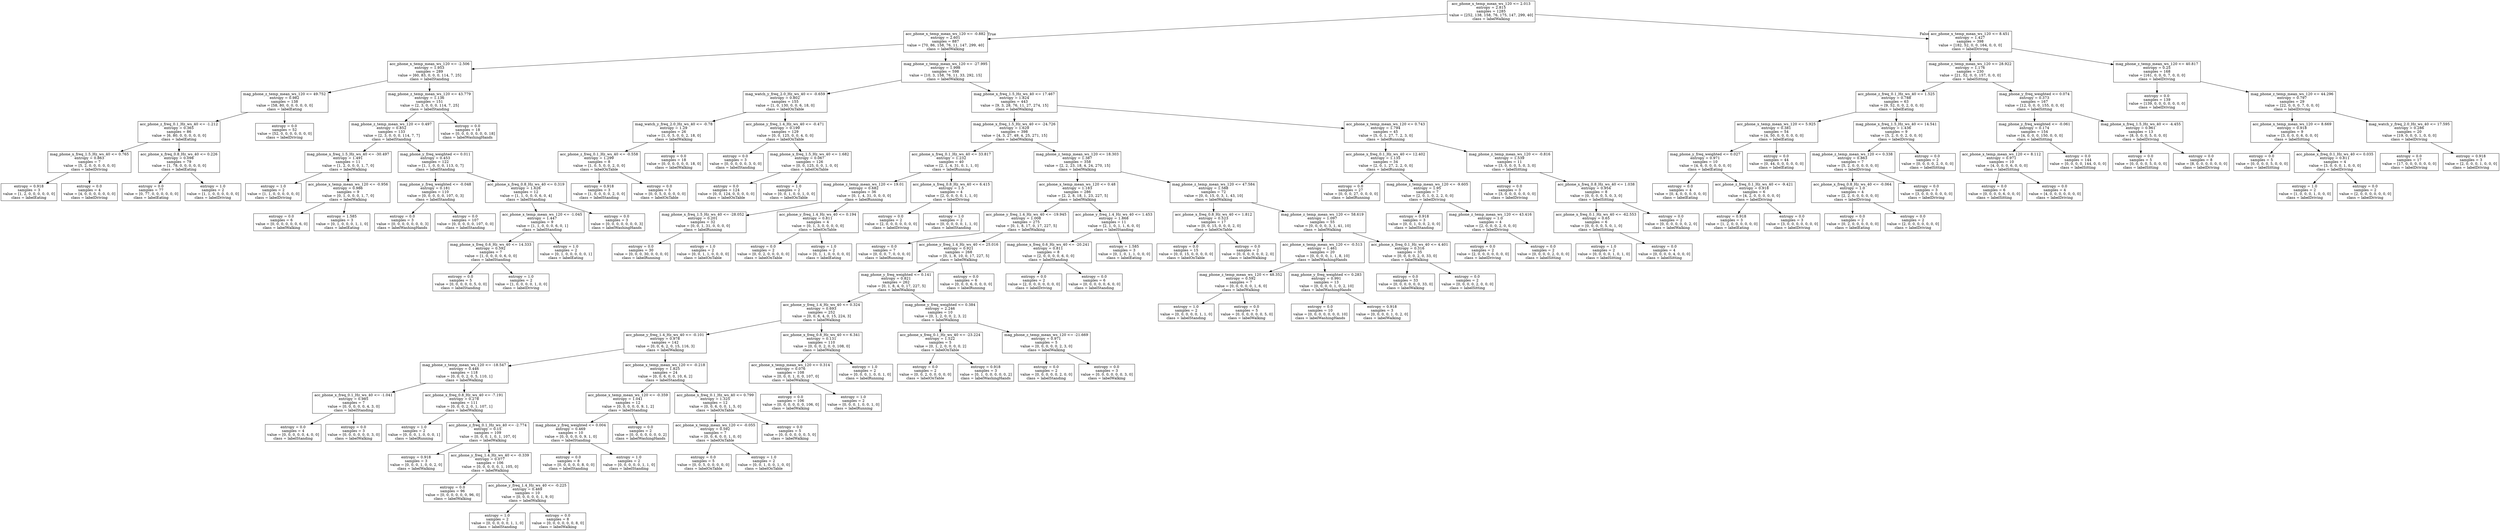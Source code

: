 digraph Tree {
node [shape=box] ;
0 [label="acc_phone_x_temp_mean_ws_120 <= 2.013\nentropy = 2.815\nsamples = 1285\nvalue = [252, 138, 158, 76, 175, 147, 299, 40]\nclass = labelWalking"] ;
1 [label="acc_phone_x_temp_mean_ws_120 <= -0.882\nentropy = 2.601\nsamples = 887\nvalue = [70, 86, 158, 76, 11, 147, 299, 40]\nclass = labelWalking"] ;
0 -> 1 [labeldistance=2.5, labelangle=45, headlabel="True"] ;
2 [label="acc_phone_x_temp_mean_ws_120 <= -2.506\nentropy = 1.953\nsamples = 289\nvalue = [60, 83, 0, 0, 0, 114, 7, 25]\nclass = labelStanding"] ;
1 -> 2 ;
3 [label="mag_phone_z_temp_mean_ws_120 <= 49.752\nentropy = 0.982\nsamples = 138\nvalue = [58, 80, 0, 0, 0, 0, 0, 0]\nclass = labelEating"] ;
2 -> 3 ;
4 [label="acc_phone_z_freq_0.1_Hz_ws_40 <= -1.212\nentropy = 0.365\nsamples = 86\nvalue = [6, 80, 0, 0, 0, 0, 0, 0]\nclass = labelEating"] ;
3 -> 4 ;
5 [label="mag_phone_x_freq_1.5_Hz_ws_40 <= 0.765\nentropy = 0.863\nsamples = 7\nvalue = [5, 2, 0, 0, 0, 0, 0, 0]\nclass = labelDriving"] ;
4 -> 5 ;
6 [label="entropy = 0.918\nsamples = 3\nvalue = [1, 2, 0, 0, 0, 0, 0, 0]\nclass = labelEating"] ;
5 -> 6 ;
7 [label="entropy = 0.0\nsamples = 4\nvalue = [4, 0, 0, 0, 0, 0, 0, 0]\nclass = labelDriving"] ;
5 -> 7 ;
8 [label="acc_phone_x_freq_0.8_Hz_ws_40 <= 0.226\nentropy = 0.098\nsamples = 79\nvalue = [1, 78, 0, 0, 0, 0, 0, 0]\nclass = labelEating"] ;
4 -> 8 ;
9 [label="entropy = 0.0\nsamples = 77\nvalue = [0, 77, 0, 0, 0, 0, 0, 0]\nclass = labelEating"] ;
8 -> 9 ;
10 [label="entropy = 1.0\nsamples = 2\nvalue = [1, 1, 0, 0, 0, 0, 0, 0]\nclass = labelDriving"] ;
8 -> 10 ;
11 [label="entropy = 0.0\nsamples = 52\nvalue = [52, 0, 0, 0, 0, 0, 0, 0]\nclass = labelDriving"] ;
3 -> 11 ;
12 [label="mag_phone_z_temp_mean_ws_120 <= 43.779\nentropy = 1.136\nsamples = 151\nvalue = [2, 3, 0, 0, 0, 114, 7, 25]\nclass = labelStanding"] ;
2 -> 12 ;
13 [label="mag_phone_z_temp_mean_ws_120 <= 0.497\nentropy = 0.852\nsamples = 133\nvalue = [2, 3, 0, 0, 0, 114, 7, 7]\nclass = labelStanding"] ;
12 -> 13 ;
14 [label="mag_phone_x_freq_1.5_Hz_ws_40 <= -30.497\nentropy = 1.491\nsamples = 11\nvalue = [1, 2, 0, 0, 0, 1, 7, 0]\nclass = labelWalking"] ;
13 -> 14 ;
15 [label="entropy = 1.0\nsamples = 2\nvalue = [1, 1, 0, 0, 0, 0, 0, 0]\nclass = labelDriving"] ;
14 -> 15 ;
16 [label="acc_phone_x_temp_mean_ws_120 <= -0.956\nentropy = 0.986\nsamples = 9\nvalue = [0, 1, 0, 0, 0, 1, 7, 0]\nclass = labelWalking"] ;
14 -> 16 ;
17 [label="entropy = 0.0\nsamples = 6\nvalue = [0, 0, 0, 0, 0, 0, 6, 0]\nclass = labelWalking"] ;
16 -> 17 ;
18 [label="entropy = 1.585\nsamples = 3\nvalue = [0, 1, 0, 0, 0, 1, 1, 0]\nclass = labelEating"] ;
16 -> 18 ;
19 [label="mag_phone_y_freq_weighted <= 0.011\nentropy = 0.453\nsamples = 122\nvalue = [1, 1, 0, 0, 0, 113, 0, 7]\nclass = labelStanding"] ;
13 -> 19 ;
20 [label="mag_phone_y_freq_weighted <= -0.048\nentropy = 0.181\nsamples = 110\nvalue = [0, 0, 0, 0, 0, 107, 0, 3]\nclass = labelStanding"] ;
19 -> 20 ;
21 [label="entropy = 0.0\nsamples = 3\nvalue = [0, 0, 0, 0, 0, 0, 0, 3]\nclass = labelWashingHands"] ;
20 -> 21 ;
22 [label="entropy = 0.0\nsamples = 107\nvalue = [0, 0, 0, 0, 0, 107, 0, 0]\nclass = labelStanding"] ;
20 -> 22 ;
23 [label="acc_phone_x_freq_0.8_Hz_ws_40 <= 0.319\nentropy = 1.626\nsamples = 12\nvalue = [1, 1, 0, 0, 0, 6, 0, 4]\nclass = labelStanding"] ;
19 -> 23 ;
24 [label="acc_phone_x_temp_mean_ws_120 <= -1.045\nentropy = 1.447\nsamples = 9\nvalue = [1, 1, 0, 0, 0, 6, 0, 1]\nclass = labelStanding"] ;
23 -> 24 ;
25 [label="mag_phone_x_freq_0.6_Hz_ws_40 <= 14.333\nentropy = 0.592\nsamples = 7\nvalue = [1, 0, 0, 0, 0, 6, 0, 0]\nclass = labelStanding"] ;
24 -> 25 ;
26 [label="entropy = 0.0\nsamples = 5\nvalue = [0, 0, 0, 0, 0, 5, 0, 0]\nclass = labelStanding"] ;
25 -> 26 ;
27 [label="entropy = 1.0\nsamples = 2\nvalue = [1, 0, 0, 0, 0, 1, 0, 0]\nclass = labelDriving"] ;
25 -> 27 ;
28 [label="entropy = 1.0\nsamples = 2\nvalue = [0, 1, 0, 0, 0, 0, 0, 1]\nclass = labelEating"] ;
24 -> 28 ;
29 [label="entropy = 0.0\nsamples = 3\nvalue = [0, 0, 0, 0, 0, 0, 0, 3]\nclass = labelWashingHands"] ;
23 -> 29 ;
30 [label="entropy = 0.0\nsamples = 18\nvalue = [0, 0, 0, 0, 0, 0, 0, 18]\nclass = labelWashingHands"] ;
12 -> 30 ;
31 [label="mag_phone_z_temp_mean_ws_120 <= -27.995\nentropy = 1.998\nsamples = 598\nvalue = [10, 3, 158, 76, 11, 33, 292, 15]\nclass = labelWalking"] ;
1 -> 31 ;
32 [label="mag_watch_y_freq_2.0_Hz_ws_40 <= -0.659\nentropy = 0.802\nsamples = 155\nvalue = [1, 0, 130, 0, 0, 6, 18, 0]\nclass = labelOnTable"] ;
31 -> 32 ;
33 [label="mag_watch_y_freq_2.0_Hz_ws_40 <= -0.78\nentropy = 1.29\nsamples = 26\nvalue = [1, 0, 5, 0, 0, 2, 18, 0]\nclass = labelWalking"] ;
32 -> 33 ;
34 [label="acc_phone_z_freq_0.1_Hz_ws_40 <= -0.558\nentropy = 1.299\nsamples = 8\nvalue = [1, 0, 5, 0, 0, 2, 0, 0]\nclass = labelOnTable"] ;
33 -> 34 ;
35 [label="entropy = 0.918\nsamples = 3\nvalue = [1, 0, 0, 0, 0, 2, 0, 0]\nclass = labelStanding"] ;
34 -> 35 ;
36 [label="entropy = 0.0\nsamples = 5\nvalue = [0, 0, 5, 0, 0, 0, 0, 0]\nclass = labelOnTable"] ;
34 -> 36 ;
37 [label="entropy = 0.0\nsamples = 18\nvalue = [0, 0, 0, 0, 0, 0, 18, 0]\nclass = labelWalking"] ;
33 -> 37 ;
38 [label="acc_phone_y_freq_1.4_Hz_ws_40 <= -0.471\nentropy = 0.199\nsamples = 129\nvalue = [0, 0, 125, 0, 0, 4, 0, 0]\nclass = labelOnTable"] ;
32 -> 38 ;
39 [label="entropy = 0.0\nsamples = 3\nvalue = [0, 0, 0, 0, 0, 3, 0, 0]\nclass = labelStanding"] ;
38 -> 39 ;
40 [label="mag_phone_x_freq_1.5_Hz_ws_40 <= 1.682\nentropy = 0.067\nsamples = 126\nvalue = [0, 0, 125, 0, 0, 1, 0, 0]\nclass = labelOnTable"] ;
38 -> 40 ;
41 [label="entropy = 0.0\nsamples = 124\nvalue = [0, 0, 124, 0, 0, 0, 0, 0]\nclass = labelOnTable"] ;
40 -> 41 ;
42 [label="entropy = 1.0\nsamples = 2\nvalue = [0, 0, 1, 0, 0, 1, 0, 0]\nclass = labelOnTable"] ;
40 -> 42 ;
43 [label="mag_phone_x_freq_1.5_Hz_ws_40 <= 17.467\nentropy = 1.824\nsamples = 443\nvalue = [9, 3, 28, 76, 11, 27, 274, 15]\nclass = labelWalking"] ;
31 -> 43 ;
44 [label="mag_phone_x_freq_1.5_Hz_ws_40 <= -24.726\nentropy = 1.629\nsamples = 398\nvalue = [4, 3, 27, 49, 4, 25, 271, 15]\nclass = labelWalking"] ;
43 -> 44 ;
45 [label="acc_phone_x_freq_0.1_Hz_ws_40 <= 33.817\nentropy = 1.232\nsamples = 40\nvalue = [2, 1, 4, 31, 0, 1, 1, 0]\nclass = labelRunning"] ;
44 -> 45 ;
46 [label="mag_phone_z_temp_mean_ws_120 <= 19.01\nentropy = 0.682\nsamples = 36\nvalue = [0, 1, 4, 31, 0, 0, 0, 0]\nclass = labelRunning"] ;
45 -> 46 ;
47 [label="mag_phone_x_freq_1.5_Hz_ws_40 <= -28.052\nentropy = 0.201\nsamples = 32\nvalue = [0, 0, 1, 31, 0, 0, 0, 0]\nclass = labelRunning"] ;
46 -> 47 ;
48 [label="entropy = 0.0\nsamples = 30\nvalue = [0, 0, 0, 30, 0, 0, 0, 0]\nclass = labelRunning"] ;
47 -> 48 ;
49 [label="entropy = 1.0\nsamples = 2\nvalue = [0, 0, 1, 1, 0, 0, 0, 0]\nclass = labelOnTable"] ;
47 -> 49 ;
50 [label="acc_phone_y_freq_1.4_Hz_ws_40 <= 0.194\nentropy = 0.811\nsamples = 4\nvalue = [0, 1, 3, 0, 0, 0, 0, 0]\nclass = labelOnTable"] ;
46 -> 50 ;
51 [label="entropy = 0.0\nsamples = 2\nvalue = [0, 0, 2, 0, 0, 0, 0, 0]\nclass = labelOnTable"] ;
50 -> 51 ;
52 [label="entropy = 1.0\nsamples = 2\nvalue = [0, 1, 1, 0, 0, 0, 0, 0]\nclass = labelEating"] ;
50 -> 52 ;
53 [label="acc_phone_x_freq_0.8_Hz_ws_40 <= 6.415\nentropy = 1.5\nsamples = 4\nvalue = [2, 0, 0, 0, 0, 1, 1, 0]\nclass = labelDriving"] ;
45 -> 53 ;
54 [label="entropy = 0.0\nsamples = 2\nvalue = [2, 0, 0, 0, 0, 0, 0, 0]\nclass = labelDriving"] ;
53 -> 54 ;
55 [label="entropy = 1.0\nsamples = 2\nvalue = [0, 0, 0, 0, 0, 1, 1, 0]\nclass = labelStanding"] ;
53 -> 55 ;
56 [label="mag_phone_z_temp_mean_ws_120 <= 18.303\nentropy = 1.387\nsamples = 358\nvalue = [2, 2, 23, 18, 4, 24, 270, 15]\nclass = labelWalking"] ;
44 -> 56 ;
57 [label="acc_phone_x_temp_mean_ws_120 <= 0.48\nentropy = 1.183\nsamples = 286\nvalue = [2, 2, 8, 18, 1, 23, 227, 5]\nclass = labelWalking"] ;
56 -> 57 ;
58 [label="acc_phone_y_freq_1.4_Hz_ws_40 <= -19.945\nentropy = 1.008\nsamples = 275\nvalue = [0, 1, 8, 17, 0, 17, 227, 5]\nclass = labelWalking"] ;
57 -> 58 ;
59 [label="entropy = 0.0\nsamples = 7\nvalue = [0, 0, 0, 7, 0, 0, 0, 0]\nclass = labelRunning"] ;
58 -> 59 ;
60 [label="acc_phone_y_freq_1.4_Hz_ws_40 <= 25.016\nentropy = 0.921\nsamples = 268\nvalue = [0, 1, 8, 10, 0, 17, 227, 5]\nclass = labelWalking"] ;
58 -> 60 ;
61 [label="mag_phone_y_freq_weighted <= 0.141\nentropy = 0.821\nsamples = 262\nvalue = [0, 1, 8, 4, 0, 17, 227, 5]\nclass = labelWalking"] ;
60 -> 61 ;
62 [label="acc_phone_y_freq_1.4_Hz_ws_40 <= 0.324\nentropy = 0.693\nsamples = 252\nvalue = [0, 0, 6, 4, 0, 15, 224, 3]\nclass = labelWalking"] ;
61 -> 62 ;
63 [label="acc_phone_y_freq_1.4_Hz_ws_40 <= -0.101\nentropy = 0.978\nsamples = 142\nvalue = [0, 0, 6, 2, 0, 15, 116, 3]\nclass = labelWalking"] ;
62 -> 63 ;
64 [label="mag_phone_z_temp_mean_ws_120 <= -18.547\nentropy = 0.446\nsamples = 118\nvalue = [0, 0, 0, 2, 0, 5, 110, 1]\nclass = labelWalking"] ;
63 -> 64 ;
65 [label="acc_phone_x_freq_0.1_Hz_ws_40 <= -1.041\nentropy = 0.985\nsamples = 7\nvalue = [0, 0, 0, 0, 0, 4, 3, 0]\nclass = labelStanding"] ;
64 -> 65 ;
66 [label="entropy = 0.0\nsamples = 4\nvalue = [0, 0, 0, 0, 0, 4, 0, 0]\nclass = labelStanding"] ;
65 -> 66 ;
67 [label="entropy = 0.0\nsamples = 3\nvalue = [0, 0, 0, 0, 0, 0, 3, 0]\nclass = labelWalking"] ;
65 -> 67 ;
68 [label="acc_phone_x_freq_0.8_Hz_ws_40 <= -7.191\nentropy = 0.278\nsamples = 111\nvalue = [0, 0, 0, 2, 0, 1, 107, 1]\nclass = labelWalking"] ;
64 -> 68 ;
69 [label="entropy = 1.0\nsamples = 2\nvalue = [0, 0, 0, 1, 0, 0, 0, 1]\nclass = labelRunning"] ;
68 -> 69 ;
70 [label="acc_phone_z_freq_0.1_Hz_ws_40 <= -2.774\nentropy = 0.15\nsamples = 109\nvalue = [0, 0, 0, 1, 0, 1, 107, 0]\nclass = labelWalking"] ;
68 -> 70 ;
71 [label="entropy = 0.918\nsamples = 3\nvalue = [0, 0, 0, 1, 0, 0, 2, 0]\nclass = labelWalking"] ;
70 -> 71 ;
72 [label="acc_phone_y_freq_1.4_Hz_ws_40 <= -0.339\nentropy = 0.077\nsamples = 106\nvalue = [0, 0, 0, 0, 0, 1, 105, 0]\nclass = labelWalking"] ;
70 -> 72 ;
73 [label="entropy = 0.0\nsamples = 96\nvalue = [0, 0, 0, 0, 0, 0, 96, 0]\nclass = labelWalking"] ;
72 -> 73 ;
74 [label="acc_phone_y_freq_1.4_Hz_ws_40 <= -0.225\nentropy = 0.469\nsamples = 10\nvalue = [0, 0, 0, 0, 0, 1, 9, 0]\nclass = labelWalking"] ;
72 -> 74 ;
75 [label="entropy = 1.0\nsamples = 2\nvalue = [0, 0, 0, 0, 0, 1, 1, 0]\nclass = labelStanding"] ;
74 -> 75 ;
76 [label="entropy = 0.0\nsamples = 8\nvalue = [0, 0, 0, 0, 0, 0, 8, 0]\nclass = labelWalking"] ;
74 -> 76 ;
77 [label="acc_phone_x_temp_mean_ws_120 <= -0.218\nentropy = 1.825\nsamples = 24\nvalue = [0, 0, 6, 0, 0, 10, 6, 2]\nclass = labelStanding"] ;
63 -> 77 ;
78 [label="acc_phone_x_temp_mean_ws_120 <= -0.359\nentropy = 1.041\nsamples = 12\nvalue = [0, 0, 0, 0, 0, 9, 1, 2]\nclass = labelStanding"] ;
77 -> 78 ;
79 [label="mag_phone_y_freq_weighted <= 0.004\nentropy = 0.469\nsamples = 10\nvalue = [0, 0, 0, 0, 0, 9, 1, 0]\nclass = labelStanding"] ;
78 -> 79 ;
80 [label="entropy = 0.0\nsamples = 8\nvalue = [0, 0, 0, 0, 0, 8, 0, 0]\nclass = labelStanding"] ;
79 -> 80 ;
81 [label="entropy = 1.0\nsamples = 2\nvalue = [0, 0, 0, 0, 0, 1, 1, 0]\nclass = labelStanding"] ;
79 -> 81 ;
82 [label="entropy = 0.0\nsamples = 2\nvalue = [0, 0, 0, 0, 0, 0, 0, 2]\nclass = labelWashingHands"] ;
78 -> 82 ;
83 [label="acc_phone_x_freq_0.1_Hz_ws_40 <= 0.799\nentropy = 1.325\nsamples = 12\nvalue = [0, 0, 6, 0, 0, 1, 5, 0]\nclass = labelOnTable"] ;
77 -> 83 ;
84 [label="acc_phone_x_temp_mean_ws_120 <= -0.055\nentropy = 0.592\nsamples = 7\nvalue = [0, 0, 6, 0, 0, 1, 0, 0]\nclass = labelOnTable"] ;
83 -> 84 ;
85 [label="entropy = 0.0\nsamples = 5\nvalue = [0, 0, 5, 0, 0, 0, 0, 0]\nclass = labelOnTable"] ;
84 -> 85 ;
86 [label="entropy = 1.0\nsamples = 2\nvalue = [0, 0, 1, 0, 0, 1, 0, 0]\nclass = labelOnTable"] ;
84 -> 86 ;
87 [label="entropy = 0.0\nsamples = 5\nvalue = [0, 0, 0, 0, 0, 0, 5, 0]\nclass = labelWalking"] ;
83 -> 87 ;
88 [label="acc_phone_x_freq_0.8_Hz_ws_40 <= 6.341\nentropy = 0.131\nsamples = 110\nvalue = [0, 0, 0, 2, 0, 0, 108, 0]\nclass = labelWalking"] ;
62 -> 88 ;
89 [label="acc_phone_x_temp_mean_ws_120 <= 0.314\nentropy = 0.076\nsamples = 108\nvalue = [0, 0, 0, 1, 0, 0, 107, 0]\nclass = labelWalking"] ;
88 -> 89 ;
90 [label="entropy = 0.0\nsamples = 106\nvalue = [0, 0, 0, 0, 0, 0, 106, 0]\nclass = labelWalking"] ;
89 -> 90 ;
91 [label="entropy = 1.0\nsamples = 2\nvalue = [0, 0, 0, 1, 0, 0, 1, 0]\nclass = labelRunning"] ;
89 -> 91 ;
92 [label="entropy = 1.0\nsamples = 2\nvalue = [0, 0, 0, 1, 0, 0, 1, 0]\nclass = labelRunning"] ;
88 -> 92 ;
93 [label="mag_phone_y_freq_weighted <= 0.384\nentropy = 2.246\nsamples = 10\nvalue = [0, 1, 2, 0, 0, 2, 3, 2]\nclass = labelWalking"] ;
61 -> 93 ;
94 [label="acc_phone_x_freq_0.1_Hz_ws_40 <= -23.224\nentropy = 1.522\nsamples = 5\nvalue = [0, 1, 2, 0, 0, 0, 0, 2]\nclass = labelOnTable"] ;
93 -> 94 ;
95 [label="entropy = 0.0\nsamples = 2\nvalue = [0, 0, 2, 0, 0, 0, 0, 0]\nclass = labelOnTable"] ;
94 -> 95 ;
96 [label="entropy = 0.918\nsamples = 3\nvalue = [0, 1, 0, 0, 0, 0, 0, 2]\nclass = labelWashingHands"] ;
94 -> 96 ;
97 [label="mag_phone_z_temp_mean_ws_120 <= -21.669\nentropy = 0.971\nsamples = 5\nvalue = [0, 0, 0, 0, 0, 2, 3, 0]\nclass = labelWalking"] ;
93 -> 97 ;
98 [label="entropy = 0.0\nsamples = 2\nvalue = [0, 0, 0, 0, 0, 2, 0, 0]\nclass = labelStanding"] ;
97 -> 98 ;
99 [label="entropy = 0.0\nsamples = 3\nvalue = [0, 0, 0, 0, 0, 0, 3, 0]\nclass = labelWalking"] ;
97 -> 99 ;
100 [label="entropy = 0.0\nsamples = 6\nvalue = [0, 0, 0, 6, 0, 0, 0, 0]\nclass = labelRunning"] ;
60 -> 100 ;
101 [label="acc_phone_y_freq_1.4_Hz_ws_40 <= 1.453\nentropy = 1.868\nsamples = 11\nvalue = [2, 1, 0, 1, 1, 6, 0, 0]\nclass = labelStanding"] ;
57 -> 101 ;
102 [label="mag_phone_x_freq_0.6_Hz_ws_40 <= -20.241\nentropy = 0.811\nsamples = 8\nvalue = [2, 0, 0, 0, 0, 6, 0, 0]\nclass = labelStanding"] ;
101 -> 102 ;
103 [label="entropy = 0.0\nsamples = 2\nvalue = [2, 0, 0, 0, 0, 0, 0, 0]\nclass = labelDriving"] ;
102 -> 103 ;
104 [label="entropy = 0.0\nsamples = 6\nvalue = [0, 0, 0, 0, 0, 6, 0, 0]\nclass = labelStanding"] ;
102 -> 104 ;
105 [label="entropy = 1.585\nsamples = 3\nvalue = [0, 1, 0, 1, 1, 0, 0, 0]\nclass = labelEating"] ;
101 -> 105 ;
106 [label="mag_phone_z_temp_mean_ws_120 <= 47.584\nentropy = 1.588\nsamples = 72\nvalue = [0, 0, 15, 0, 3, 1, 43, 10]\nclass = labelWalking"] ;
56 -> 106 ;
107 [label="acc_phone_x_freq_0.8_Hz_ws_40 <= 1.812\nentropy = 0.523\nsamples = 17\nvalue = [0, 0, 15, 0, 0, 0, 2, 0]\nclass = labelOnTable"] ;
106 -> 107 ;
108 [label="entropy = 0.0\nsamples = 15\nvalue = [0, 0, 15, 0, 0, 0, 0, 0]\nclass = labelOnTable"] ;
107 -> 108 ;
109 [label="entropy = 0.0\nsamples = 2\nvalue = [0, 0, 0, 0, 0, 0, 2, 0]\nclass = labelWalking"] ;
107 -> 109 ;
110 [label="mag_phone_z_temp_mean_ws_120 <= 58.619\nentropy = 1.097\nsamples = 55\nvalue = [0, 0, 0, 0, 3, 1, 41, 10]\nclass = labelWalking"] ;
106 -> 110 ;
111 [label="acc_phone_x_temp_mean_ws_120 <= -0.513\nentropy = 1.461\nsamples = 20\nvalue = [0, 0, 0, 0, 1, 1, 8, 10]\nclass = labelWashingHands"] ;
110 -> 111 ;
112 [label="mag_phone_z_temp_mean_ws_120 <= 48.352\nentropy = 0.592\nsamples = 7\nvalue = [0, 0, 0, 0, 0, 1, 6, 0]\nclass = labelWalking"] ;
111 -> 112 ;
113 [label="entropy = 1.0\nsamples = 2\nvalue = [0, 0, 0, 0, 0, 1, 1, 0]\nclass = labelStanding"] ;
112 -> 113 ;
114 [label="entropy = 0.0\nsamples = 5\nvalue = [0, 0, 0, 0, 0, 0, 5, 0]\nclass = labelWalking"] ;
112 -> 114 ;
115 [label="mag_phone_y_freq_weighted <= 0.283\nentropy = 0.991\nsamples = 13\nvalue = [0, 0, 0, 0, 1, 0, 2, 10]\nclass = labelWashingHands"] ;
111 -> 115 ;
116 [label="entropy = 0.0\nsamples = 10\nvalue = [0, 0, 0, 0, 0, 0, 0, 10]\nclass = labelWashingHands"] ;
115 -> 116 ;
117 [label="entropy = 0.918\nsamples = 3\nvalue = [0, 0, 0, 0, 1, 0, 2, 0]\nclass = labelWalking"] ;
115 -> 117 ;
118 [label="acc_phone_x_freq_0.1_Hz_ws_40 <= 4.401\nentropy = 0.316\nsamples = 35\nvalue = [0, 0, 0, 0, 2, 0, 33, 0]\nclass = labelWalking"] ;
110 -> 118 ;
119 [label="entropy = 0.0\nsamples = 33\nvalue = [0, 0, 0, 0, 0, 0, 33, 0]\nclass = labelWalking"] ;
118 -> 119 ;
120 [label="entropy = 0.0\nsamples = 2\nvalue = [0, 0, 0, 0, 2, 0, 0, 0]\nclass = labelSitting"] ;
118 -> 120 ;
121 [label="acc_phone_x_temp_mean_ws_120 <= 0.743\nentropy = 1.794\nsamples = 45\nvalue = [5, 0, 1, 27, 7, 2, 3, 0]\nclass = labelRunning"] ;
43 -> 121 ;
122 [label="acc_phone_x_freq_0.1_Hz_ws_40 <= 12.402\nentropy = 1.135\nsamples = 34\nvalue = [2, 0, 1, 27, 2, 2, 0, 0]\nclass = labelRunning"] ;
121 -> 122 ;
123 [label="entropy = 0.0\nsamples = 27\nvalue = [0, 0, 0, 27, 0, 0, 0, 0]\nclass = labelRunning"] ;
122 -> 123 ;
124 [label="mag_phone_z_temp_mean_ws_120 <= -9.605\nentropy = 1.95\nsamples = 7\nvalue = [2, 0, 1, 0, 2, 2, 0, 0]\nclass = labelDriving"] ;
122 -> 124 ;
125 [label="entropy = 0.918\nsamples = 3\nvalue = [0, 0, 1, 0, 0, 2, 0, 0]\nclass = labelStanding"] ;
124 -> 125 ;
126 [label="mag_phone_z_temp_mean_ws_120 <= 43.416\nentropy = 1.0\nsamples = 4\nvalue = [2, 0, 0, 0, 2, 0, 0, 0]\nclass = labelDriving"] ;
124 -> 126 ;
127 [label="entropy = 0.0\nsamples = 2\nvalue = [2, 0, 0, 0, 0, 0, 0, 0]\nclass = labelDriving"] ;
126 -> 127 ;
128 [label="entropy = 0.0\nsamples = 2\nvalue = [0, 0, 0, 0, 2, 0, 0, 0]\nclass = labelSitting"] ;
126 -> 128 ;
129 [label="mag_phone_z_temp_mean_ws_120 <= -0.816\nentropy = 1.539\nsamples = 11\nvalue = [3, 0, 0, 0, 5, 0, 3, 0]\nclass = labelSitting"] ;
121 -> 129 ;
130 [label="entropy = 0.0\nsamples = 3\nvalue = [3, 0, 0, 0, 0, 0, 0, 0]\nclass = labelDriving"] ;
129 -> 130 ;
131 [label="acc_phone_x_freq_0.8_Hz_ws_40 <= 1.038\nentropy = 0.954\nsamples = 8\nvalue = [0, 0, 0, 0, 5, 0, 3, 0]\nclass = labelSitting"] ;
129 -> 131 ;
132 [label="acc_phone_x_freq_0.1_Hz_ws_40 <= -62.553\nentropy = 0.65\nsamples = 6\nvalue = [0, 0, 0, 0, 5, 0, 1, 0]\nclass = labelSitting"] ;
131 -> 132 ;
133 [label="entropy = 1.0\nsamples = 2\nvalue = [0, 0, 0, 0, 1, 0, 1, 0]\nclass = labelSitting"] ;
132 -> 133 ;
134 [label="entropy = 0.0\nsamples = 4\nvalue = [0, 0, 0, 0, 4, 0, 0, 0]\nclass = labelSitting"] ;
132 -> 134 ;
135 [label="entropy = 0.0\nsamples = 2\nvalue = [0, 0, 0, 0, 0, 0, 2, 0]\nclass = labelWalking"] ;
131 -> 135 ;
136 [label="acc_phone_x_temp_mean_ws_120 <= 8.451\nentropy = 1.427\nsamples = 398\nvalue = [182, 52, 0, 0, 164, 0, 0, 0]\nclass = labelDriving"] ;
0 -> 136 [labeldistance=2.5, labelangle=-45, headlabel="False"] ;
137 [label="mag_phone_z_temp_mean_ws_120 <= 28.922\nentropy = 1.176\nsamples = 230\nvalue = [21, 52, 0, 0, 157, 0, 0, 0]\nclass = labelSitting"] ;
136 -> 137 ;
138 [label="acc_phone_z_freq_0.1_Hz_ws_40 <= 1.525\nentropy = 0.788\nsamples = 63\nvalue = [9, 52, 0, 0, 2, 0, 0, 0]\nclass = labelEating"] ;
137 -> 138 ;
139 [label="acc_phone_x_temp_mean_ws_120 <= 5.925\nentropy = 0.381\nsamples = 54\nvalue = [4, 50, 0, 0, 0, 0, 0, 0]\nclass = labelEating"] ;
138 -> 139 ;
140 [label="mag_phone_y_freq_weighted <= 0.027\nentropy = 0.971\nsamples = 10\nvalue = [4, 6, 0, 0, 0, 0, 0, 0]\nclass = labelEating"] ;
139 -> 140 ;
141 [label="entropy = 0.0\nsamples = 4\nvalue = [0, 4, 0, 0, 0, 0, 0, 0]\nclass = labelEating"] ;
140 -> 141 ;
142 [label="acc_phone_z_freq_0.1_Hz_ws_40 <= -9.421\nentropy = 0.918\nsamples = 6\nvalue = [4, 2, 0, 0, 0, 0, 0, 0]\nclass = labelDriving"] ;
140 -> 142 ;
143 [label="entropy = 0.918\nsamples = 3\nvalue = [1, 2, 0, 0, 0, 0, 0, 0]\nclass = labelEating"] ;
142 -> 143 ;
144 [label="entropy = 0.0\nsamples = 3\nvalue = [3, 0, 0, 0, 0, 0, 0, 0]\nclass = labelDriving"] ;
142 -> 144 ;
145 [label="entropy = 0.0\nsamples = 44\nvalue = [0, 44, 0, 0, 0, 0, 0, 0]\nclass = labelEating"] ;
139 -> 145 ;
146 [label="mag_phone_x_freq_1.5_Hz_ws_40 <= 14.541\nentropy = 1.436\nsamples = 9\nvalue = [5, 2, 0, 0, 2, 0, 0, 0]\nclass = labelDriving"] ;
138 -> 146 ;
147 [label="mag_phone_z_temp_mean_ws_120 <= 0.338\nentropy = 0.863\nsamples = 7\nvalue = [5, 2, 0, 0, 0, 0, 0, 0]\nclass = labelDriving"] ;
146 -> 147 ;
148 [label="acc_phone_x_freq_0.8_Hz_ws_40 <= -0.064\nentropy = 1.0\nsamples = 4\nvalue = [2, 2, 0, 0, 0, 0, 0, 0]\nclass = labelDriving"] ;
147 -> 148 ;
149 [label="entropy = 0.0\nsamples = 2\nvalue = [0, 2, 0, 0, 0, 0, 0, 0]\nclass = labelEating"] ;
148 -> 149 ;
150 [label="entropy = 0.0\nsamples = 2\nvalue = [2, 0, 0, 0, 0, 0, 0, 0]\nclass = labelDriving"] ;
148 -> 150 ;
151 [label="entropy = 0.0\nsamples = 3\nvalue = [3, 0, 0, 0, 0, 0, 0, 0]\nclass = labelDriving"] ;
147 -> 151 ;
152 [label="entropy = 0.0\nsamples = 2\nvalue = [0, 0, 0, 0, 2, 0, 0, 0]\nclass = labelSitting"] ;
146 -> 152 ;
153 [label="mag_phone_y_freq_weighted <= 0.074\nentropy = 0.373\nsamples = 167\nvalue = [12, 0, 0, 0, 155, 0, 0, 0]\nclass = labelSitting"] ;
137 -> 153 ;
154 [label="mag_phone_y_freq_weighted <= -0.061\nentropy = 0.174\nsamples = 154\nvalue = [4, 0, 0, 0, 150, 0, 0, 0]\nclass = labelSitting"] ;
153 -> 154 ;
155 [label="acc_phone_x_temp_mean_ws_120 <= 8.112\nentropy = 0.971\nsamples = 10\nvalue = [4, 0, 0, 0, 6, 0, 0, 0]\nclass = labelSitting"] ;
154 -> 155 ;
156 [label="entropy = 0.0\nsamples = 6\nvalue = [0, 0, 0, 0, 6, 0, 0, 0]\nclass = labelSitting"] ;
155 -> 156 ;
157 [label="entropy = 0.0\nsamples = 4\nvalue = [4, 0, 0, 0, 0, 0, 0, 0]\nclass = labelDriving"] ;
155 -> 157 ;
158 [label="entropy = 0.0\nsamples = 144\nvalue = [0, 0, 0, 0, 144, 0, 0, 0]\nclass = labelSitting"] ;
154 -> 158 ;
159 [label="mag_phone_x_freq_1.5_Hz_ws_40 <= -4.455\nentropy = 0.961\nsamples = 13\nvalue = [8, 0, 0, 0, 5, 0, 0, 0]\nclass = labelDriving"] ;
153 -> 159 ;
160 [label="entropy = 0.0\nsamples = 5\nvalue = [0, 0, 0, 0, 5, 0, 0, 0]\nclass = labelSitting"] ;
159 -> 160 ;
161 [label="entropy = 0.0\nsamples = 8\nvalue = [8, 0, 0, 0, 0, 0, 0, 0]\nclass = labelDriving"] ;
159 -> 161 ;
162 [label="mag_phone_z_temp_mean_ws_120 <= 40.817\nentropy = 0.25\nsamples = 168\nvalue = [161, 0, 0, 0, 7, 0, 0, 0]\nclass = labelDriving"] ;
136 -> 162 ;
163 [label="entropy = 0.0\nsamples = 139\nvalue = [139, 0, 0, 0, 0, 0, 0, 0]\nclass = labelDriving"] ;
162 -> 163 ;
164 [label="mag_phone_z_temp_mean_ws_120 <= 44.296\nentropy = 0.797\nsamples = 29\nvalue = [22, 0, 0, 0, 7, 0, 0, 0]\nclass = labelDriving"] ;
162 -> 164 ;
165 [label="acc_phone_x_temp_mean_ws_120 <= 8.669\nentropy = 0.918\nsamples = 9\nvalue = [3, 0, 0, 0, 6, 0, 0, 0]\nclass = labelSitting"] ;
164 -> 165 ;
166 [label="entropy = 0.0\nsamples = 5\nvalue = [0, 0, 0, 0, 5, 0, 0, 0]\nclass = labelSitting"] ;
165 -> 166 ;
167 [label="acc_phone_x_freq_0.1_Hz_ws_40 <= 0.035\nentropy = 0.811\nsamples = 4\nvalue = [3, 0, 0, 0, 1, 0, 0, 0]\nclass = labelDriving"] ;
165 -> 167 ;
168 [label="entropy = 1.0\nsamples = 2\nvalue = [1, 0, 0, 0, 1, 0, 0, 0]\nclass = labelDriving"] ;
167 -> 168 ;
169 [label="entropy = 0.0\nsamples = 2\nvalue = [2, 0, 0, 0, 0, 0, 0, 0]\nclass = labelDriving"] ;
167 -> 169 ;
170 [label="mag_watch_y_freq_2.0_Hz_ws_40 <= 17.595\nentropy = 0.286\nsamples = 20\nvalue = [19, 0, 0, 0, 1, 0, 0, 0]\nclass = labelDriving"] ;
164 -> 170 ;
171 [label="entropy = 0.0\nsamples = 17\nvalue = [17, 0, 0, 0, 0, 0, 0, 0]\nclass = labelDriving"] ;
170 -> 171 ;
172 [label="entropy = 0.918\nsamples = 3\nvalue = [2, 0, 0, 0, 1, 0, 0, 0]\nclass = labelDriving"] ;
170 -> 172 ;
}
